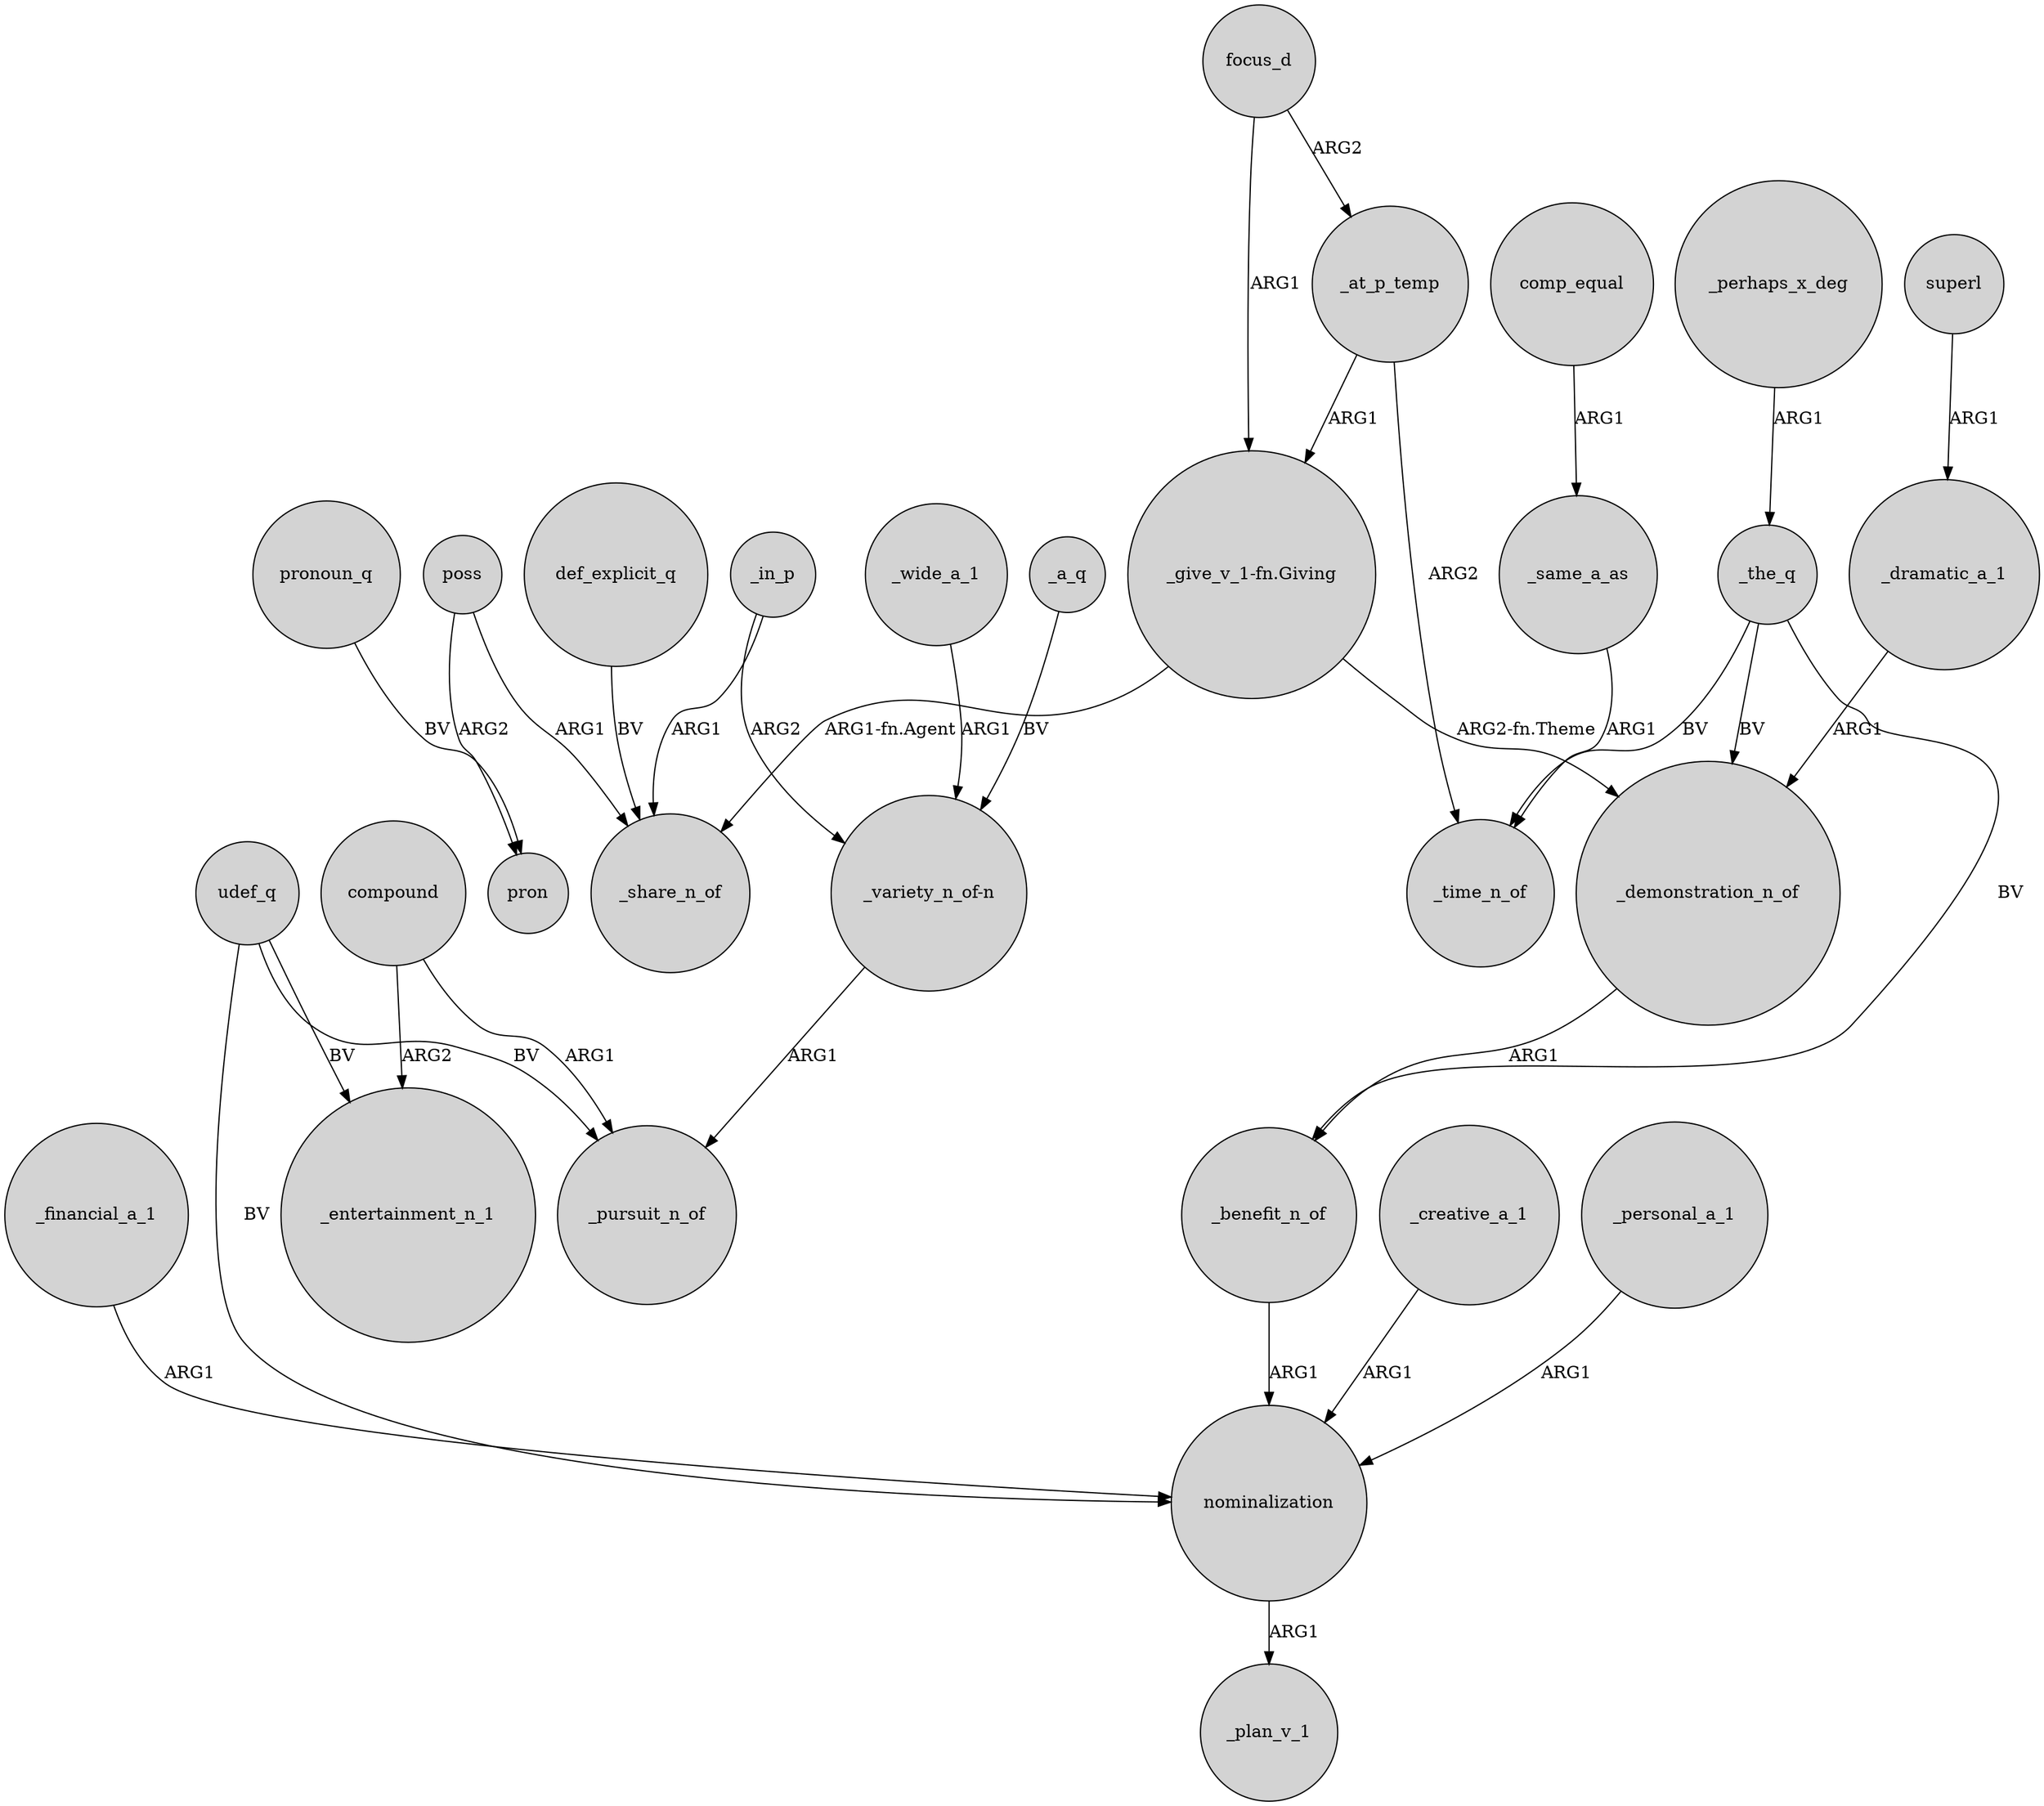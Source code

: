 digraph {
	node [shape=circle style=filled]
	_the_q -> _benefit_n_of [label=BV]
	focus_d -> _at_p_temp [label=ARG2]
	"_variety_n_of-n" -> _pursuit_n_of [label=ARG1]
	_financial_a_1 -> nominalization [label=ARG1]
	poss -> pron [label=ARG2]
	_demonstration_n_of -> _benefit_n_of [label=ARG1]
	_wide_a_1 -> "_variety_n_of-n" [label=ARG1]
	udef_q -> _pursuit_n_of [label=BV]
	_creative_a_1 -> nominalization [label=ARG1]
	_at_p_temp -> _time_n_of [label=ARG2]
	_benefit_n_of -> nominalization [label=ARG1]
	udef_q -> _entertainment_n_1 [label=BV]
	_in_p -> "_variety_n_of-n" [label=ARG2]
	superl -> _dramatic_a_1 [label=ARG1]
	"_give_v_1-fn.Giving" -> _share_n_of [label="ARG1-fn.Agent"]
	_a_q -> "_variety_n_of-n" [label=BV]
	pronoun_q -> pron [label=BV]
	_the_q -> _time_n_of [label=BV]
	"_give_v_1-fn.Giving" -> _demonstration_n_of [label="ARG2-fn.Theme"]
	comp_equal -> _same_a_as [label=ARG1]
	focus_d -> "_give_v_1-fn.Giving" [label=ARG1]
	compound -> _entertainment_n_1 [label=ARG2]
	udef_q -> nominalization [label=BV]
	_perhaps_x_deg -> _the_q [label=ARG1]
	nominalization -> _plan_v_1 [label=ARG1]
	_in_p -> _share_n_of [label=ARG1]
	_the_q -> _demonstration_n_of [label=BV]
	_same_a_as -> _time_n_of [label=ARG1]
	_personal_a_1 -> nominalization [label=ARG1]
	_at_p_temp -> "_give_v_1-fn.Giving" [label=ARG1]
	poss -> _share_n_of [label=ARG1]
	def_explicit_q -> _share_n_of [label=BV]
	_dramatic_a_1 -> _demonstration_n_of [label=ARG1]
	compound -> _pursuit_n_of [label=ARG1]
}
